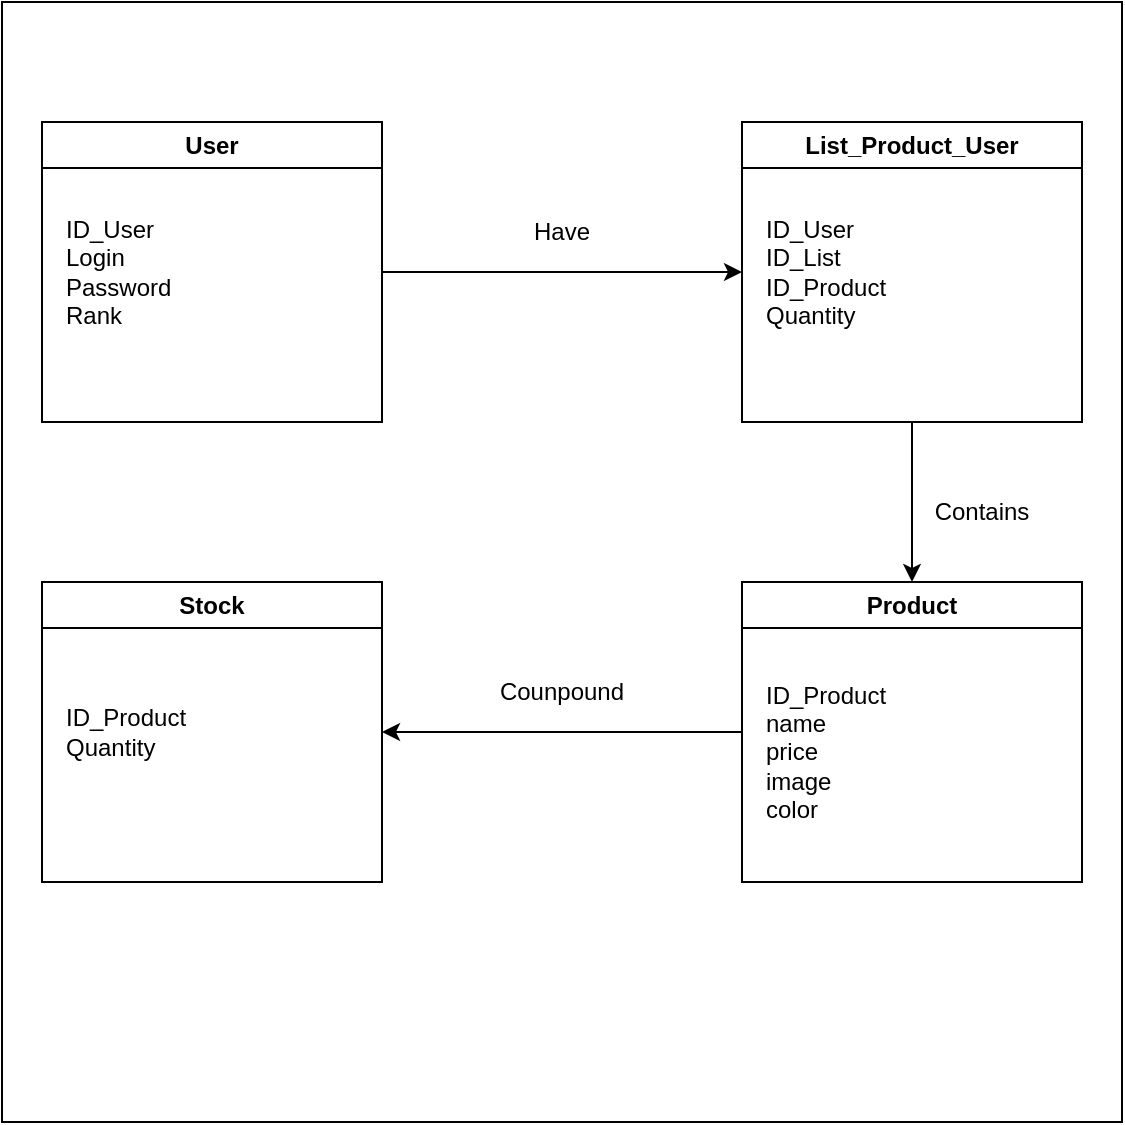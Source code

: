 <mxfile>
    <diagram id="FA3y2P9xALjLABeAUCAs" name="Page-1">
        <mxGraphModel dx="1391" dy="862" grid="1" gridSize="10" guides="1" tooltips="1" connect="1" arrows="1" fold="1" page="1" pageScale="1" pageWidth="827" pageHeight="1169" math="0" shadow="0">
            <root>
                <mxCell id="0"/>
                <mxCell id="1" parent="0"/>
                <mxCell id="31" value="" style="whiteSpace=wrap;html=1;aspect=fixed;" vertex="1" parent="1">
                    <mxGeometry x="50" y="60" width="560" height="560" as="geometry"/>
                </mxCell>
                <mxCell id="18" style="edgeStyle=none;html=1;exitX=1;exitY=0.5;exitDx=0;exitDy=0;entryX=0;entryY=0.5;entryDx=0;entryDy=0;" edge="1" parent="1" source="6" target="15">
                    <mxGeometry relative="1" as="geometry"/>
                </mxCell>
                <mxCell id="6" value="User" style="swimlane;whiteSpace=wrap;html=1;" vertex="1" parent="1">
                    <mxGeometry x="70" y="120" width="170" height="150" as="geometry"/>
                </mxCell>
                <mxCell id="7" value="ID_User&lt;br&gt;Login&lt;br&gt;Password&lt;br&gt;Rank" style="text;html=1;align=left;verticalAlign=middle;resizable=0;points=[];autosize=1;strokeColor=none;fillColor=none;" vertex="1" parent="6">
                    <mxGeometry x="10" y="40" width="80" height="70" as="geometry"/>
                </mxCell>
                <mxCell id="24" style="edgeStyle=none;html=1;exitX=0.5;exitY=1;exitDx=0;exitDy=0;entryX=0.5;entryY=0;entryDx=0;entryDy=0;" edge="1" parent="1" source="15" target="20">
                    <mxGeometry relative="1" as="geometry"/>
                </mxCell>
                <mxCell id="15" value="List_Product_User" style="swimlane;whiteSpace=wrap;html=1;" vertex="1" parent="1">
                    <mxGeometry x="420" y="120" width="170" height="150" as="geometry"/>
                </mxCell>
                <mxCell id="16" value="ID_User&lt;br&gt;ID_List&lt;br&gt;ID_Product&lt;br&gt;Quantity" style="text;html=1;align=left;verticalAlign=middle;resizable=0;points=[];autosize=1;strokeColor=none;fillColor=none;" vertex="1" parent="15">
                    <mxGeometry x="10" y="40" width="80" height="70" as="geometry"/>
                </mxCell>
                <mxCell id="25" style="edgeStyle=none;html=1;exitX=0;exitY=0.5;exitDx=0;exitDy=0;entryX=1;entryY=0.5;entryDx=0;entryDy=0;" edge="1" parent="1" source="20" target="22">
                    <mxGeometry relative="1" as="geometry"/>
                </mxCell>
                <mxCell id="20" value="Product" style="swimlane;whiteSpace=wrap;html=1;" vertex="1" parent="1">
                    <mxGeometry x="420" y="350" width="170" height="150" as="geometry"/>
                </mxCell>
                <mxCell id="21" value="ID_Product&lt;br&gt;name&lt;br&gt;price&lt;br&gt;image&lt;br&gt;color" style="text;html=1;align=left;verticalAlign=middle;resizable=0;points=[];autosize=1;strokeColor=none;fillColor=none;" vertex="1" parent="20">
                    <mxGeometry x="10" y="40" width="80" height="90" as="geometry"/>
                </mxCell>
                <mxCell id="22" value="Stock" style="swimlane;whiteSpace=wrap;html=1;" vertex="1" parent="1">
                    <mxGeometry x="70" y="350" width="170" height="150" as="geometry"/>
                </mxCell>
                <mxCell id="23" value="ID_Product&lt;br&gt;Quantity" style="text;html=1;align=left;verticalAlign=middle;resizable=0;points=[];autosize=1;strokeColor=none;fillColor=none;" vertex="1" parent="22">
                    <mxGeometry x="10" y="55" width="80" height="40" as="geometry"/>
                </mxCell>
                <mxCell id="26" value="Contains" style="text;html=1;strokeColor=none;fillColor=none;align=center;verticalAlign=middle;whiteSpace=wrap;rounded=0;" vertex="1" parent="1">
                    <mxGeometry x="510" y="300" width="60" height="30" as="geometry"/>
                </mxCell>
                <mxCell id="27" value="Have" style="text;html=1;strokeColor=none;fillColor=none;align=center;verticalAlign=middle;whiteSpace=wrap;rounded=0;" vertex="1" parent="1">
                    <mxGeometry x="300" y="160" width="60" height="30" as="geometry"/>
                </mxCell>
                <mxCell id="28" value="Counpound" style="text;html=1;strokeColor=none;fillColor=none;align=center;verticalAlign=middle;whiteSpace=wrap;rounded=0;" vertex="1" parent="1">
                    <mxGeometry x="300" y="390" width="60" height="30" as="geometry"/>
                </mxCell>
            </root>
        </mxGraphModel>
    </diagram>
</mxfile>